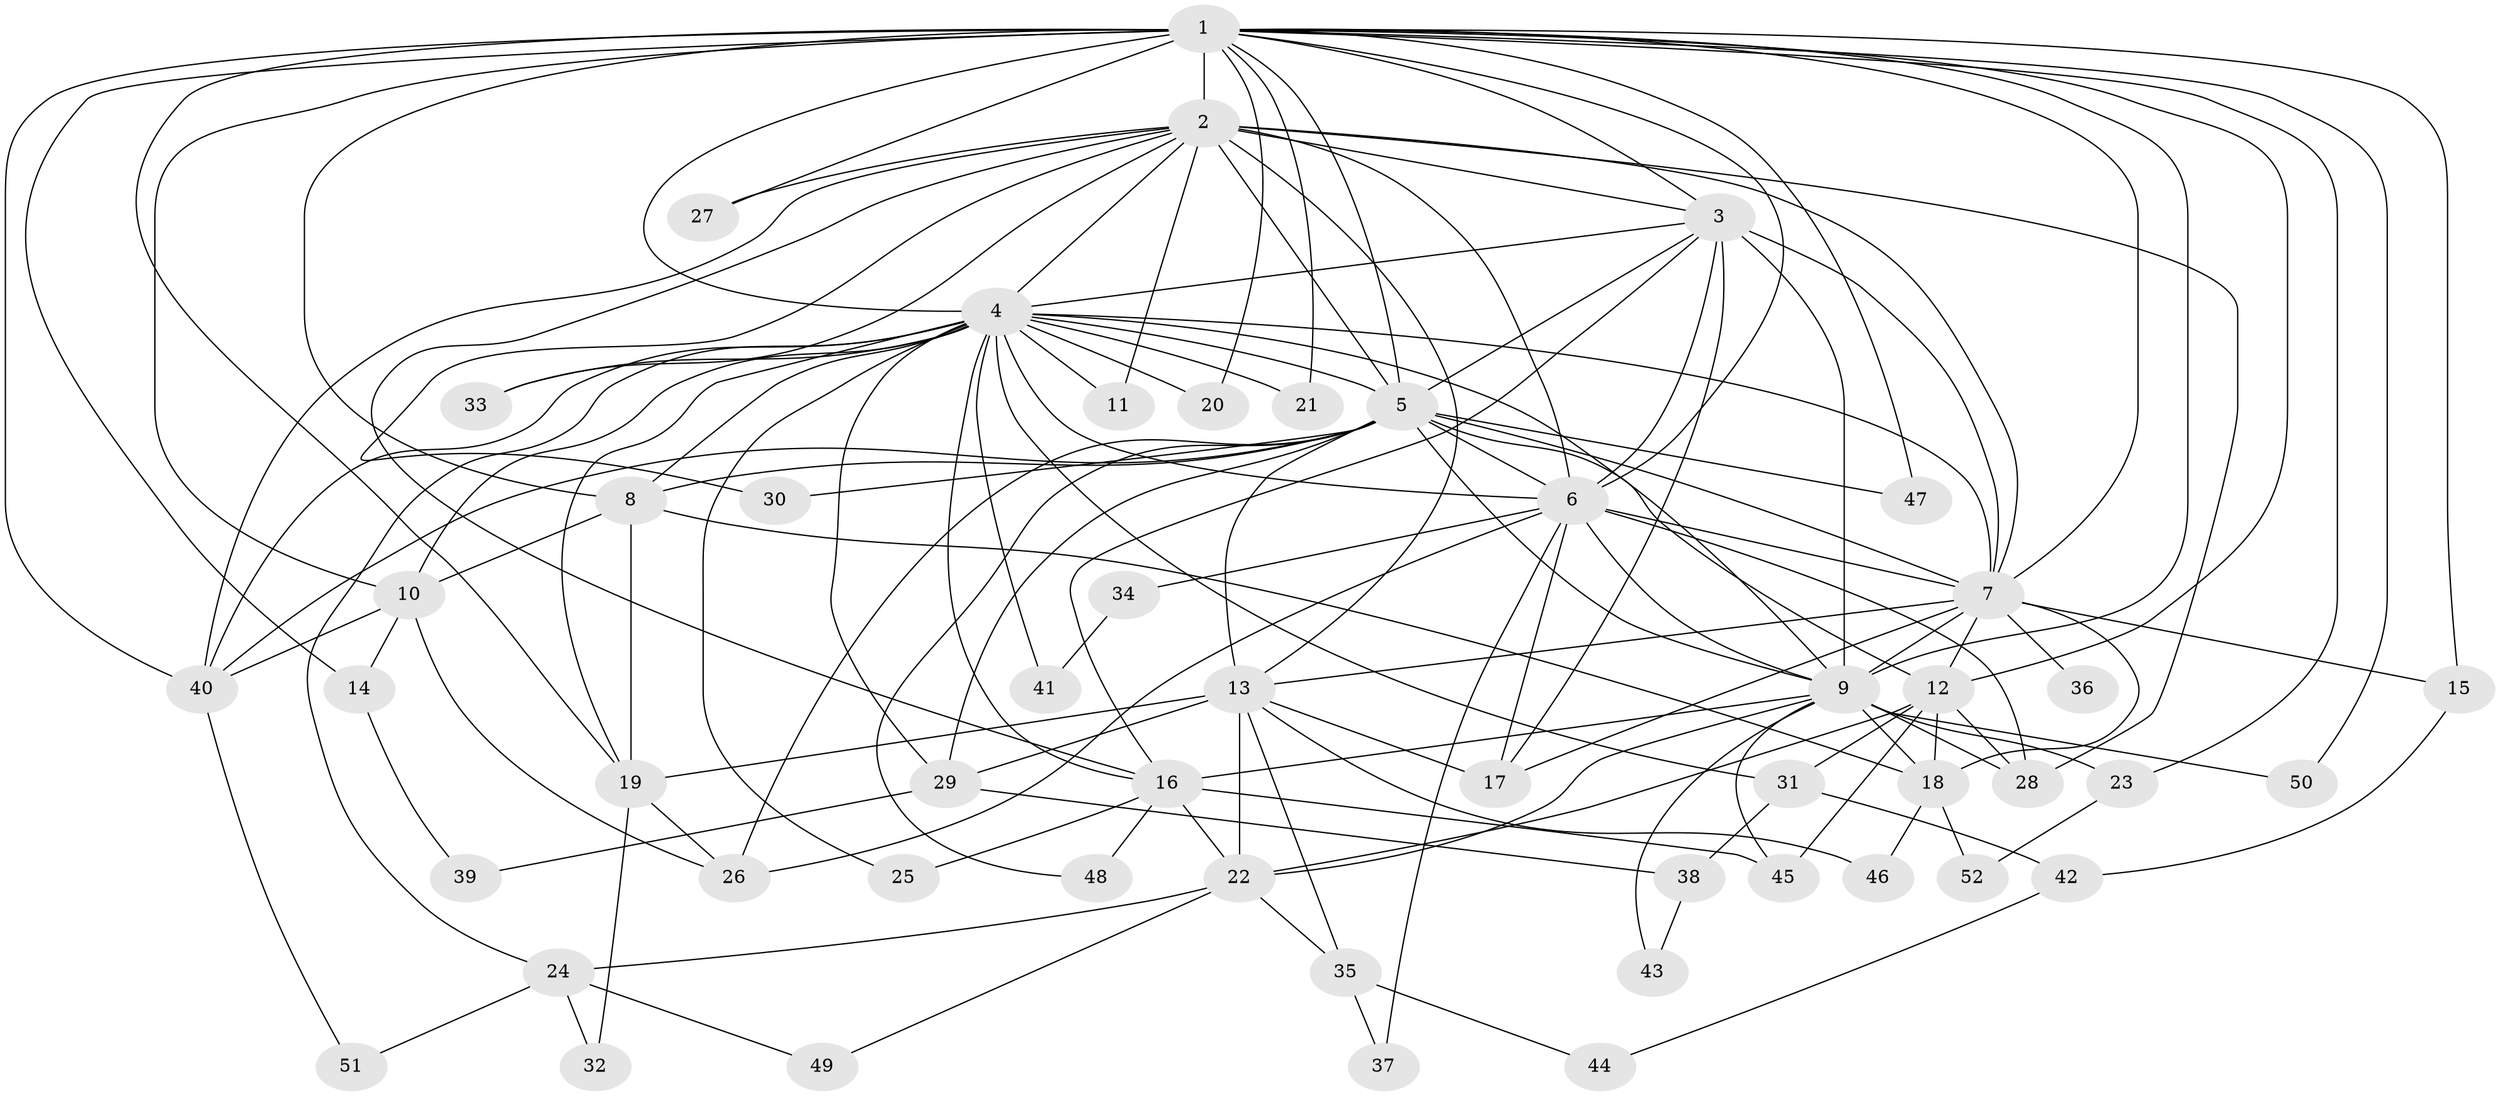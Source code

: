 // original degree distribution, {26: 0.009615384615384616, 17: 0.028846153846153848, 25: 0.009615384615384616, 30: 0.009615384615384616, 18: 0.019230769230769232, 22: 0.009615384615384616, 16: 0.009615384615384616, 4: 0.09615384615384616, 3: 0.15384615384615385, 2: 0.5673076923076923, 5: 0.057692307692307696, 8: 0.028846153846153848}
// Generated by graph-tools (version 1.1) at 2025/49/03/04/25 22:49:44]
// undirected, 52 vertices, 136 edges
graph export_dot {
  node [color=gray90,style=filled];
  1;
  2;
  3;
  4;
  5;
  6;
  7;
  8;
  9;
  10;
  11;
  12;
  13;
  14;
  15;
  16;
  17;
  18;
  19;
  20;
  21;
  22;
  23;
  24;
  25;
  26;
  27;
  28;
  29;
  30;
  31;
  32;
  33;
  34;
  35;
  36;
  37;
  38;
  39;
  40;
  41;
  42;
  43;
  44;
  45;
  46;
  47;
  48;
  49;
  50;
  51;
  52;
  1 -- 2 [weight=4.0];
  1 -- 3 [weight=2.0];
  1 -- 4 [weight=3.0];
  1 -- 5 [weight=4.0];
  1 -- 6 [weight=2.0];
  1 -- 7 [weight=2.0];
  1 -- 8 [weight=1.0];
  1 -- 9 [weight=1.0];
  1 -- 10 [weight=8.0];
  1 -- 12 [weight=1.0];
  1 -- 14 [weight=1.0];
  1 -- 15 [weight=1.0];
  1 -- 19 [weight=1.0];
  1 -- 20 [weight=1.0];
  1 -- 21 [weight=1.0];
  1 -- 23 [weight=1.0];
  1 -- 27 [weight=1.0];
  1 -- 40 [weight=1.0];
  1 -- 47 [weight=1.0];
  1 -- 50 [weight=1.0];
  2 -- 3 [weight=2.0];
  2 -- 4 [weight=2.0];
  2 -- 5 [weight=4.0];
  2 -- 6 [weight=3.0];
  2 -- 7 [weight=2.0];
  2 -- 11 [weight=1.0];
  2 -- 13 [weight=2.0];
  2 -- 16 [weight=1.0];
  2 -- 27 [weight=3.0];
  2 -- 28 [weight=1.0];
  2 -- 30 [weight=1.0];
  2 -- 33 [weight=2.0];
  2 -- 40 [weight=1.0];
  3 -- 4 [weight=1.0];
  3 -- 5 [weight=3.0];
  3 -- 6 [weight=1.0];
  3 -- 7 [weight=1.0];
  3 -- 9 [weight=12.0];
  3 -- 16 [weight=1.0];
  3 -- 17 [weight=1.0];
  4 -- 5 [weight=2.0];
  4 -- 6 [weight=1.0];
  4 -- 7 [weight=1.0];
  4 -- 8 [weight=1.0];
  4 -- 9 [weight=4.0];
  4 -- 10 [weight=3.0];
  4 -- 11 [weight=1.0];
  4 -- 16 [weight=1.0];
  4 -- 19 [weight=1.0];
  4 -- 20 [weight=1.0];
  4 -- 21 [weight=1.0];
  4 -- 24 [weight=1.0];
  4 -- 25 [weight=1.0];
  4 -- 29 [weight=1.0];
  4 -- 31 [weight=1.0];
  4 -- 33 [weight=1.0];
  4 -- 40 [weight=1.0];
  4 -- 41 [weight=1.0];
  5 -- 6 [weight=2.0];
  5 -- 7 [weight=3.0];
  5 -- 8 [weight=1.0];
  5 -- 9 [weight=1.0];
  5 -- 12 [weight=2.0];
  5 -- 13 [weight=8.0];
  5 -- 26 [weight=1.0];
  5 -- 29 [weight=1.0];
  5 -- 30 [weight=1.0];
  5 -- 40 [weight=1.0];
  5 -- 47 [weight=1.0];
  5 -- 48 [weight=1.0];
  6 -- 7 [weight=1.0];
  6 -- 9 [weight=1.0];
  6 -- 17 [weight=1.0];
  6 -- 26 [weight=1.0];
  6 -- 28 [weight=1.0];
  6 -- 34 [weight=1.0];
  6 -- 37 [weight=1.0];
  7 -- 9 [weight=1.0];
  7 -- 12 [weight=1.0];
  7 -- 13 [weight=1.0];
  7 -- 15 [weight=1.0];
  7 -- 17 [weight=1.0];
  7 -- 18 [weight=1.0];
  7 -- 36 [weight=1.0];
  8 -- 10 [weight=1.0];
  8 -- 18 [weight=1.0];
  8 -- 19 [weight=1.0];
  9 -- 16 [weight=1.0];
  9 -- 18 [weight=1.0];
  9 -- 22 [weight=1.0];
  9 -- 23 [weight=1.0];
  9 -- 28 [weight=3.0];
  9 -- 43 [weight=1.0];
  9 -- 45 [weight=1.0];
  9 -- 50 [weight=1.0];
  10 -- 14 [weight=1.0];
  10 -- 26 [weight=1.0];
  10 -- 40 [weight=1.0];
  12 -- 18 [weight=1.0];
  12 -- 22 [weight=1.0];
  12 -- 28 [weight=1.0];
  12 -- 31 [weight=1.0];
  12 -- 45 [weight=1.0];
  13 -- 17 [weight=1.0];
  13 -- 19 [weight=1.0];
  13 -- 22 [weight=2.0];
  13 -- 29 [weight=1.0];
  13 -- 35 [weight=1.0];
  13 -- 46 [weight=1.0];
  14 -- 39 [weight=1.0];
  15 -- 42 [weight=1.0];
  16 -- 22 [weight=1.0];
  16 -- 25 [weight=1.0];
  16 -- 45 [weight=1.0];
  16 -- 48 [weight=1.0];
  18 -- 46 [weight=1.0];
  18 -- 52 [weight=1.0];
  19 -- 26 [weight=1.0];
  19 -- 32 [weight=1.0];
  22 -- 24 [weight=1.0];
  22 -- 35 [weight=1.0];
  22 -- 49 [weight=1.0];
  23 -- 52 [weight=1.0];
  24 -- 32 [weight=1.0];
  24 -- 49 [weight=1.0];
  24 -- 51 [weight=1.0];
  29 -- 38 [weight=1.0];
  29 -- 39 [weight=1.0];
  31 -- 38 [weight=1.0];
  31 -- 42 [weight=1.0];
  34 -- 41 [weight=1.0];
  35 -- 37 [weight=1.0];
  35 -- 44 [weight=1.0];
  38 -- 43 [weight=1.0];
  40 -- 51 [weight=1.0];
  42 -- 44 [weight=1.0];
}
